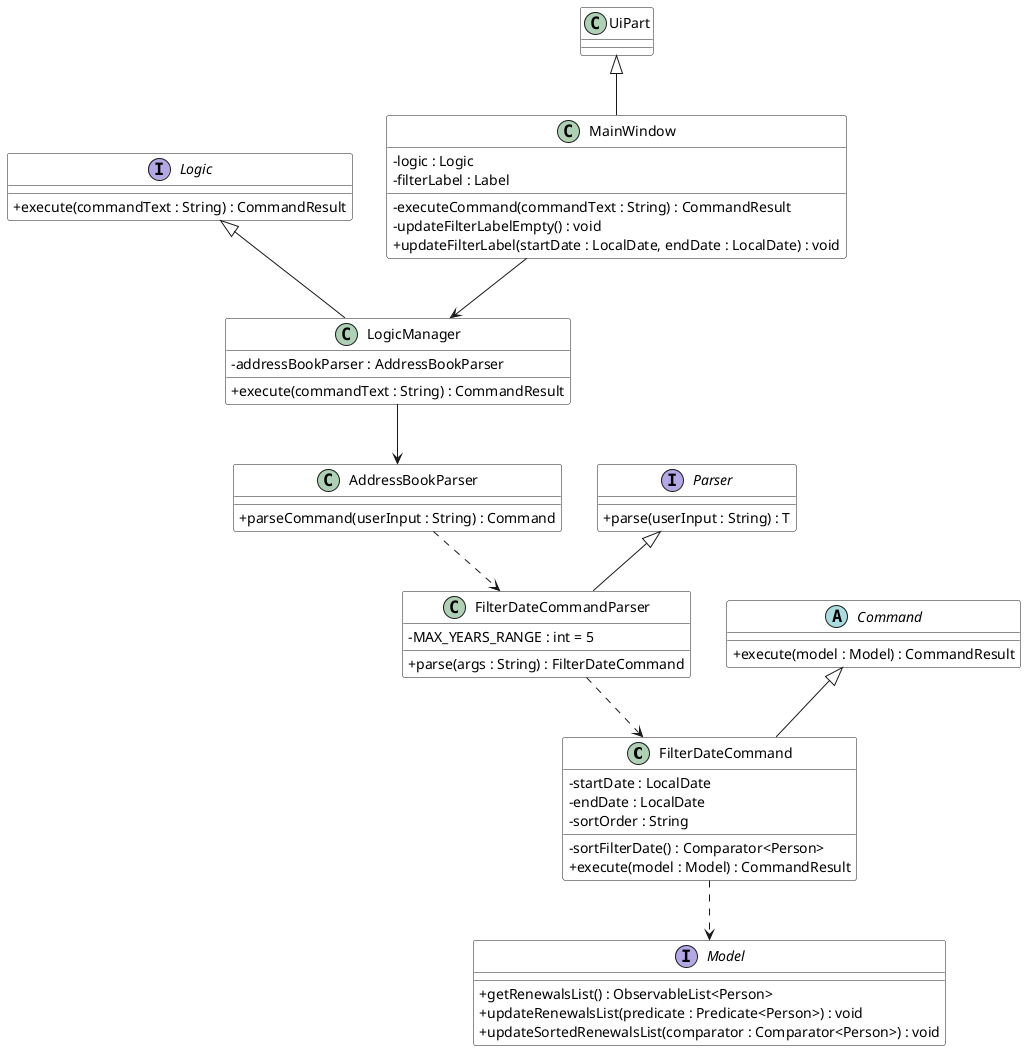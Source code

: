 @startuml
skinparam classAttributeIconSize 0
skinparam classBackgroundColor LOGIC_COLOR

class FilterDateCommand {
    - startDate : LocalDate
    - endDate : LocalDate
    - sortOrder : String

    - sortFilterDate() : Comparator<Person>
    + execute(model : Model) : CommandResult
}

class FilterDateCommandParser {
    - MAX_YEARS_RANGE : int = 5

    + parse(args : String) : FilterDateCommand
}

interface Parser {
    + parse(userInput : String) : T
}

abstract class Command {
    + execute(model : Model) : CommandResult
}

interface Model {
    + getRenewalsList() : ObservableList<Person>
    + updateRenewalsList(predicate : Predicate<Person>) : void
    + updateSortedRenewalsList(comparator : Comparator<Person>) : void
}

class MainWindow {
    - logic : Logic
    - filterLabel : Label

    - executeCommand(commandText : String) : CommandResult
    - updateFilterLabelEmpty() : void
    + updateFilterLabel(startDate : LocalDate, endDate : LocalDate) : void
}

interface Logic {
    + execute(commandText : String) : CommandResult
}

class LogicManager {
    - addressBookParser : AddressBookParser

    + execute(commandText : String) : CommandResult
}

class AddressBookParser {
     + parseCommand(userInput : String) : Command
}

FilterDateCommandParser -up-|> Parser
FilterDateCommand -up-|> Command
FilterDateCommandParser ..> FilterDateCommand
FilterDateCommand ..> Model
MainWindow -up-|> UiPart
LogicManager -up-|> Logic
MainWindow --> LogicManager
LogicManager --> AddressBookParser
AddressBookParser ..> FilterDateCommandParser

@enduml
